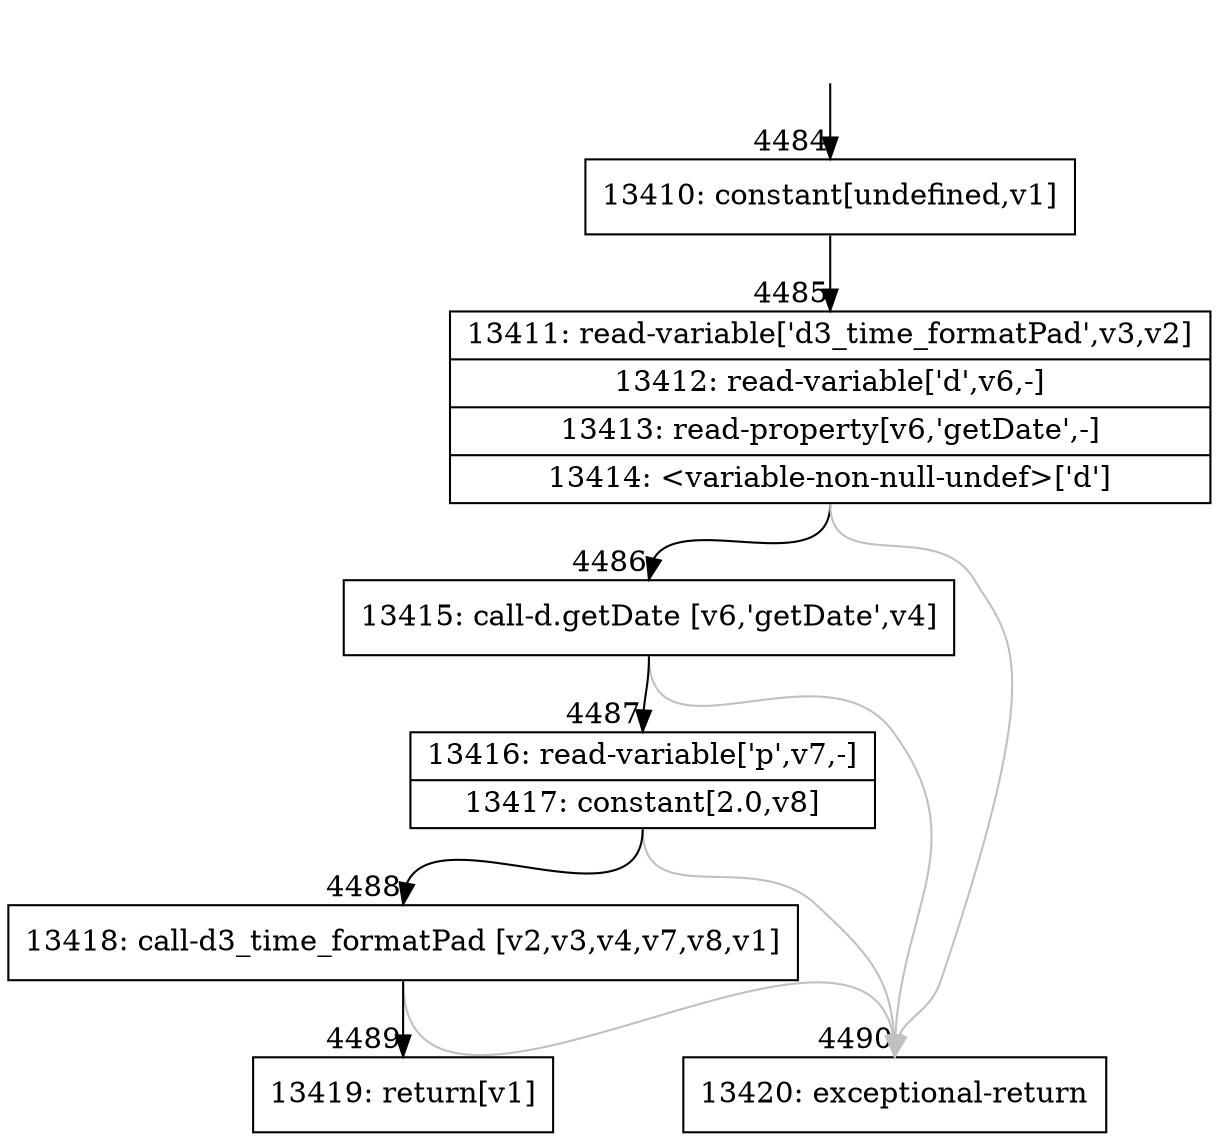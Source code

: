 digraph {
rankdir="TD"
BB_entry417[shape=none,label=""];
BB_entry417 -> BB4484 [tailport=s, headport=n, headlabel="    4484"]
BB4484 [shape=record label="{13410: constant[undefined,v1]}" ] 
BB4484 -> BB4485 [tailport=s, headport=n, headlabel="      4485"]
BB4485 [shape=record label="{13411: read-variable['d3_time_formatPad',v3,v2]|13412: read-variable['d',v6,-]|13413: read-property[v6,'getDate',-]|13414: \<variable-non-null-undef\>['d']}" ] 
BB4485 -> BB4486 [tailport=s, headport=n, headlabel="      4486"]
BB4485 -> BB4490 [tailport=s, headport=n, color=gray, headlabel="      4490"]
BB4486 [shape=record label="{13415: call-d.getDate [v6,'getDate',v4]}" ] 
BB4486 -> BB4487 [tailport=s, headport=n, headlabel="      4487"]
BB4486 -> BB4490 [tailport=s, headport=n, color=gray]
BB4487 [shape=record label="{13416: read-variable['p',v7,-]|13417: constant[2.0,v8]}" ] 
BB4487 -> BB4488 [tailport=s, headport=n, headlabel="      4488"]
BB4487 -> BB4490 [tailport=s, headport=n, color=gray]
BB4488 [shape=record label="{13418: call-d3_time_formatPad [v2,v3,v4,v7,v8,v1]}" ] 
BB4488 -> BB4489 [tailport=s, headport=n, headlabel="      4489"]
BB4488 -> BB4490 [tailport=s, headport=n, color=gray]
BB4489 [shape=record label="{13419: return[v1]}" ] 
BB4490 [shape=record label="{13420: exceptional-return}" ] 
//#$~ 2611
}
